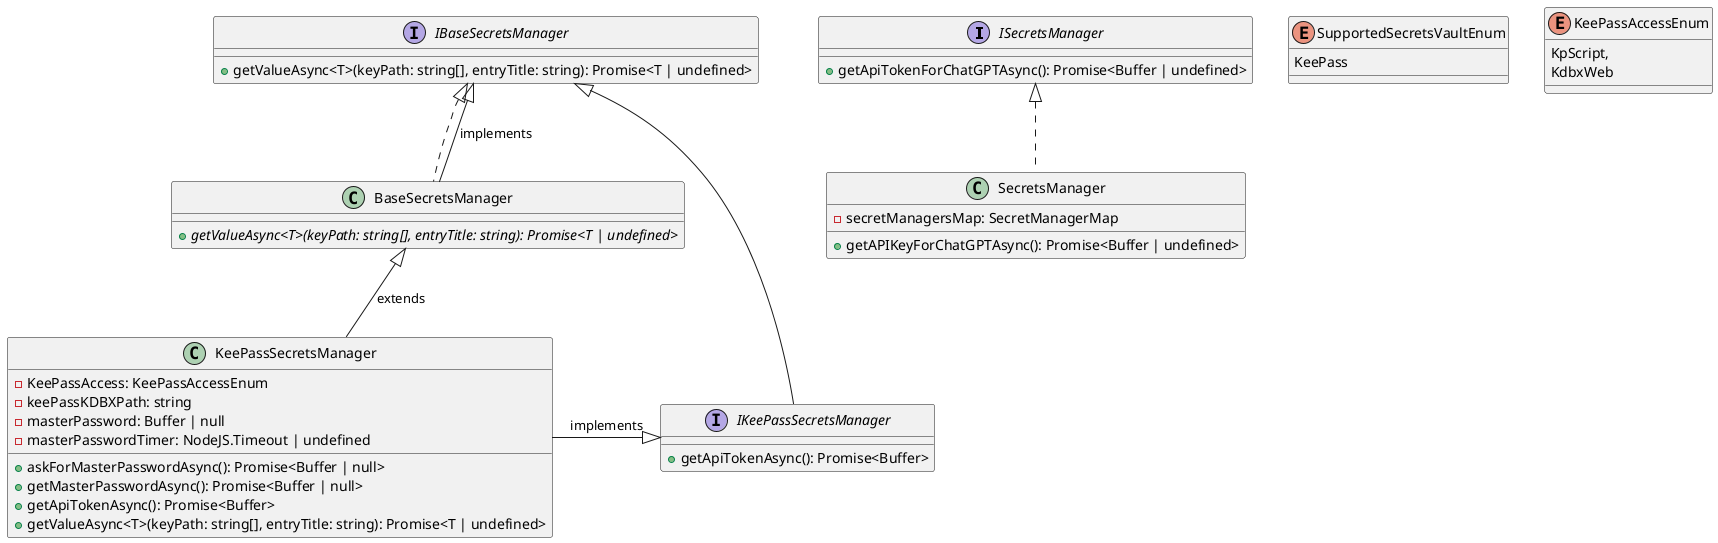 


@startuml

' Define interfaces
interface ISecretsManager {
    +getApiTokenForChatGPTAsync(): Promise<Buffer | undefined>
}

interface IBaseSecretsManager {
    +getValueAsync<T>(keyPath: string[], entryTitle: string): Promise<T | undefined>
}

interface IKeePassSecretsManager extends IBaseSecretsManager {
    +getApiTokenAsync(): Promise<Buffer>
}

' Define classes
class SecretsManager {
    -secretManagersMap: SecretManagerMap
    +getAPIKeyForChatGPTAsync(): Promise<Buffer | undefined>
}

class BaseSecretsManager implements IBaseSecretsManager {
    +{abstract} getValueAsync<T>(keyPath: string[], entryTitle: string): Promise<T | undefined>
}

class KeePassSecretsManager {
    -KeePassAccess: KeePassAccessEnum
    -keePassKDBXPath: string
    -masterPassword: Buffer | null
    -masterPasswordTimer: NodeJS.Timeout | undefined
    +askForMasterPasswordAsync(): Promise<Buffer | null>
    +getMasterPasswordAsync(): Promise<Buffer | null>
    +getApiTokenAsync(): Promise<Buffer>
    +getValueAsync<T>(keyPath: string[], entryTitle: string): Promise<T | undefined>
}

' Define enums
enum SupportedSecretsVaultEnum {
    KeePass
}

enum KeePassAccessEnum {
    KpScript,
    KdbxWeb
}

' Define relationships
SecretsManager .up.|> ISecretsManager
BaseSecretsManager -up-|> IBaseSecretsManager : implements
KeePassSecretsManager -up-|> BaseSecretsManager : extends
KeePassSecretsManager -right-|> IKeePassSecretsManager : implements

@enduml

